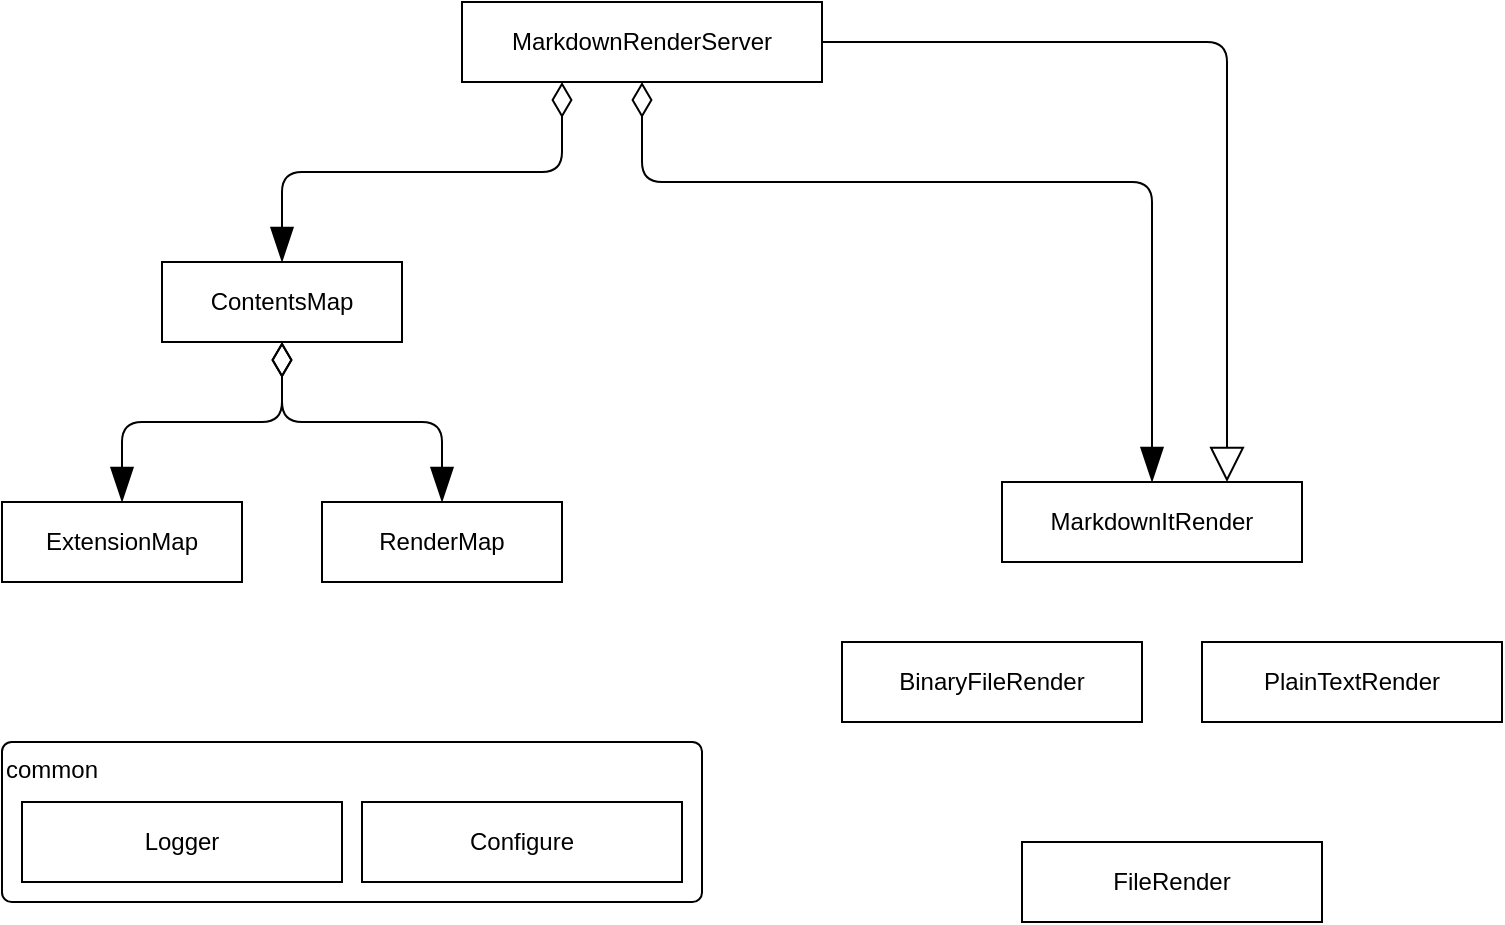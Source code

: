<mxfile>
    <diagram id="vCkBioVn1saSBGnICoLu" name="ページ1">
        <mxGraphModel dx="607" dy="746" grid="1" gridSize="10" guides="1" tooltips="1" connect="1" arrows="1" fold="1" page="1" pageScale="1" pageWidth="1169" pageHeight="827" math="0" shadow="0">
            <root>
                <mxCell id="0"/>
                <mxCell id="1" parent="0"/>
                <mxCell id="21" style="edgeStyle=elbowEdgeStyle;html=1;entryX=0.5;entryY=0;entryDx=0;entryDy=0;elbow=vertical;startArrow=diamondThin;startFill=0;targetPerimeterSpacing=0;startSize=15;endSize=15;endArrow=blockThin;endFill=1;" edge="1" parent="1" source="16" target="17">
                    <mxGeometry relative="1" as="geometry"/>
                </mxCell>
                <mxCell id="22" style="edgeStyle=elbowEdgeStyle;elbow=vertical;html=1;startArrow=diamondThin;startFill=0;targetPerimeterSpacing=0;startSize=15;endSize=15;endArrow=blockThin;endFill=1;" edge="1" parent="1" source="16" target="19">
                    <mxGeometry relative="1" as="geometry"/>
                </mxCell>
                <mxCell id="16" value="ContentsMap" style="rounded=0;whiteSpace=wrap;html=1;fillColor=none;" vertex="1" parent="1">
                    <mxGeometry x="120" y="480" width="120" height="40" as="geometry"/>
                </mxCell>
                <mxCell id="17" value="ExtensionMap" style="rounded=0;whiteSpace=wrap;html=1;fillColor=none;" vertex="1" parent="1">
                    <mxGeometry x="40" y="600" width="120" height="40" as="geometry"/>
                </mxCell>
                <mxCell id="19" value="RenderMap" style="rounded=0;whiteSpace=wrap;html=1;fillColor=none;" vertex="1" parent="1">
                    <mxGeometry x="200" y="600" width="120" height="40" as="geometry"/>
                </mxCell>
                <mxCell id="26" style="edgeStyle=elbowEdgeStyle;elbow=vertical;html=1;startArrow=diamondThin;startFill=0;endArrow=blockThin;endFill=1;startSize=15;endSize=15;targetPerimeterSpacing=0;" edge="1" parent="1" source="20" target="24">
                    <mxGeometry relative="1" as="geometry">
                        <Array as="points">
                            <mxPoint x="490" y="440"/>
                        </Array>
                    </mxGeometry>
                </mxCell>
                <mxCell id="28" style="edgeStyle=elbowEdgeStyle;elbow=vertical;html=1;entryX=0.75;entryY=0;entryDx=0;entryDy=0;startArrow=none;startFill=0;endArrow=block;endFill=0;startSize=15;endSize=15;targetPerimeterSpacing=0;" edge="1" parent="1" source="20" target="24">
                    <mxGeometry relative="1" as="geometry">
                        <Array as="points">
                            <mxPoint x="460" y="370"/>
                        </Array>
                    </mxGeometry>
                </mxCell>
                <mxCell id="20" value="MarkdownRenderServer" style="rounded=0;whiteSpace=wrap;html=1;fillColor=none;" vertex="1" parent="1">
                    <mxGeometry x="270" y="350" width="180" height="40" as="geometry"/>
                </mxCell>
                <mxCell id="23" style="edgeStyle=elbowEdgeStyle;elbow=vertical;html=1;startArrow=diamondThin;startFill=0;targetPerimeterSpacing=0;startSize=15;endSize=15;endArrow=blockThin;endFill=1;" edge="1" parent="1" source="20" target="16">
                    <mxGeometry relative="1" as="geometry">
                        <mxPoint x="190" y="530" as="sourcePoint"/>
                        <mxPoint x="270" y="610" as="targetPoint"/>
                        <Array as="points">
                            <mxPoint x="320" y="435"/>
                        </Array>
                    </mxGeometry>
                </mxCell>
                <mxCell id="24" value="MarkdownItRender" style="rounded=0;whiteSpace=wrap;html=1;fillColor=none;" vertex="1" parent="1">
                    <mxGeometry x="540" y="590" width="150" height="40" as="geometry"/>
                </mxCell>
                <mxCell id="13" value="common" style="rounded=1;whiteSpace=wrap;html=1;fillColor=none;arcSize=6;align=left;verticalAlign=top;" vertex="1" parent="1">
                    <mxGeometry x="40" y="720" width="350" height="80" as="geometry"/>
                </mxCell>
                <mxCell id="10" value="Logger" style="rounded=0;whiteSpace=wrap;html=1;fillColor=none;" vertex="1" parent="1">
                    <mxGeometry x="50" y="750" width="160" height="40" as="geometry"/>
                </mxCell>
                <mxCell id="12" value="Configure" style="rounded=0;whiteSpace=wrap;html=1;fillColor=none;" vertex="1" parent="1">
                    <mxGeometry x="220" y="750" width="160" height="40" as="geometry"/>
                </mxCell>
                <mxCell id="25" value="FileRender" style="rounded=0;whiteSpace=wrap;html=1;fillColor=none;" vertex="1" parent="1">
                    <mxGeometry x="550" y="770" width="150" height="40" as="geometry"/>
                </mxCell>
                <mxCell id="29" value="BinaryFileRender" style="rounded=0;whiteSpace=wrap;html=1;fillColor=none;" vertex="1" parent="1">
                    <mxGeometry x="460" y="670" width="150" height="40" as="geometry"/>
                </mxCell>
                <mxCell id="30" value="PlainTextRender" style="rounded=0;whiteSpace=wrap;html=1;fillColor=none;" vertex="1" parent="1">
                    <mxGeometry x="640" y="670" width="150" height="40" as="geometry"/>
                </mxCell>
            </root>
        </mxGraphModel>
    </diagram>
</mxfile>